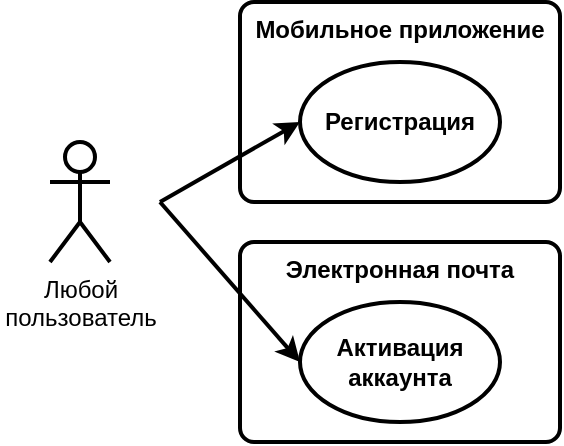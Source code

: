<mxfile version="21.2.8" type="device">
  <diagram name="Page-1" id="MO4-myXLdu_Ek4T-tTRh">
    <mxGraphModel dx="1036" dy="614" grid="1" gridSize="10" guides="1" tooltips="1" connect="1" arrows="1" fold="1" page="1" pageScale="1" pageWidth="850" pageHeight="1100" math="0" shadow="0">
      <root>
        <mxCell id="0" />
        <mxCell id="1" parent="0" />
        <mxCell id="aGqC5lvothKLvyk-0-rh-12" value="" style="html=1;whiteSpace=wrap;fillColor=none;strokeColor=none;" parent="1" vertex="1">
          <mxGeometry x="40" y="80" width="80" height="120" as="geometry" />
        </mxCell>
        <mxCell id="aGqC5lvothKLvyk-0-rh-2" value="Любой&lt;br&gt;пользователь" style="shape=umlActor;verticalLabelPosition=bottom;verticalAlign=top;html=1;strokeWidth=2;" parent="1" vertex="1">
          <mxGeometry x="65" y="110" width="30" height="60" as="geometry" />
        </mxCell>
        <mxCell id="aGqC5lvothKLvyk-0-rh-3" value="&lt;b&gt;Мобильное приложение&lt;/b&gt;" style="rounded=1;whiteSpace=wrap;html=1;absoluteArcSize=1;arcSize=14;strokeWidth=2;verticalAlign=top;" parent="1" vertex="1">
          <mxGeometry x="160" y="40" width="160" height="100" as="geometry" />
        </mxCell>
        <mxCell id="aGqC5lvothKLvyk-0-rh-4" value="Регистрация" style="strokeWidth=2;html=1;shape=mxgraph.flowchart.start_1;whiteSpace=wrap;fontStyle=1" parent="1" vertex="1">
          <mxGeometry x="190" y="70" width="100" height="60" as="geometry" />
        </mxCell>
        <mxCell id="aGqC5lvothKLvyk-0-rh-5" value="&lt;b&gt;Электронная почта&lt;/b&gt;" style="rounded=1;whiteSpace=wrap;html=1;absoluteArcSize=1;arcSize=14;strokeWidth=2;verticalAlign=top;" parent="1" vertex="1">
          <mxGeometry x="160" y="160" width="160" height="100" as="geometry" />
        </mxCell>
        <mxCell id="aGqC5lvothKLvyk-0-rh-6" value="Активация аккаунта" style="strokeWidth=2;html=1;shape=mxgraph.flowchart.start_1;whiteSpace=wrap;fontStyle=1" parent="1" vertex="1">
          <mxGeometry x="190" y="190" width="100" height="60" as="geometry" />
        </mxCell>
        <mxCell id="aGqC5lvothKLvyk-0-rh-14" style="rounded=0;orthogonalLoop=1;jettySize=auto;html=1;exitX=1;exitY=0.5;exitDx=0;exitDy=0;entryX=0;entryY=0.5;entryDx=0;entryDy=0;entryPerimeter=0;strokeWidth=2;" parent="1" source="aGqC5lvothKLvyk-0-rh-12" target="aGqC5lvothKLvyk-0-rh-6" edge="1">
          <mxGeometry relative="1" as="geometry" />
        </mxCell>
        <mxCell id="aGqC5lvothKLvyk-0-rh-13" style="rounded=0;orthogonalLoop=1;jettySize=auto;html=1;exitX=1;exitY=0.5;exitDx=0;exitDy=0;entryX=0;entryY=0.5;entryDx=0;entryDy=0;entryPerimeter=0;strokeWidth=2;" parent="1" source="aGqC5lvothKLvyk-0-rh-12" target="aGqC5lvothKLvyk-0-rh-4" edge="1">
          <mxGeometry relative="1" as="geometry" />
        </mxCell>
      </root>
    </mxGraphModel>
  </diagram>
</mxfile>
